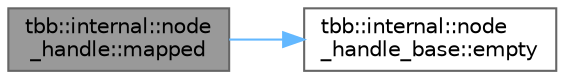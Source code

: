 digraph "tbb::internal::node_handle::mapped"
{
 // LATEX_PDF_SIZE
  bgcolor="transparent";
  edge [fontname=Helvetica,fontsize=10,labelfontname=Helvetica,labelfontsize=10];
  node [fontname=Helvetica,fontsize=10,shape=box,height=0.2,width=0.4];
  rankdir="LR";
  Node1 [id="Node000001",label="tbb::internal::node\l_handle::mapped",height=0.2,width=0.4,color="gray40", fillcolor="grey60", style="filled", fontcolor="black",tooltip=" "];
  Node1 -> Node2 [id="edge2_Node000001_Node000002",color="steelblue1",style="solid",tooltip=" "];
  Node2 [id="Node000002",label="tbb::internal::node\l_handle_base::empty",height=0.2,width=0.4,color="grey40", fillcolor="white", style="filled",URL="$classtbb_1_1internal_1_1node__handle__base.html#a3eb8ae334c45ea1866c29a6b2ea57d76",tooltip=" "];
}
